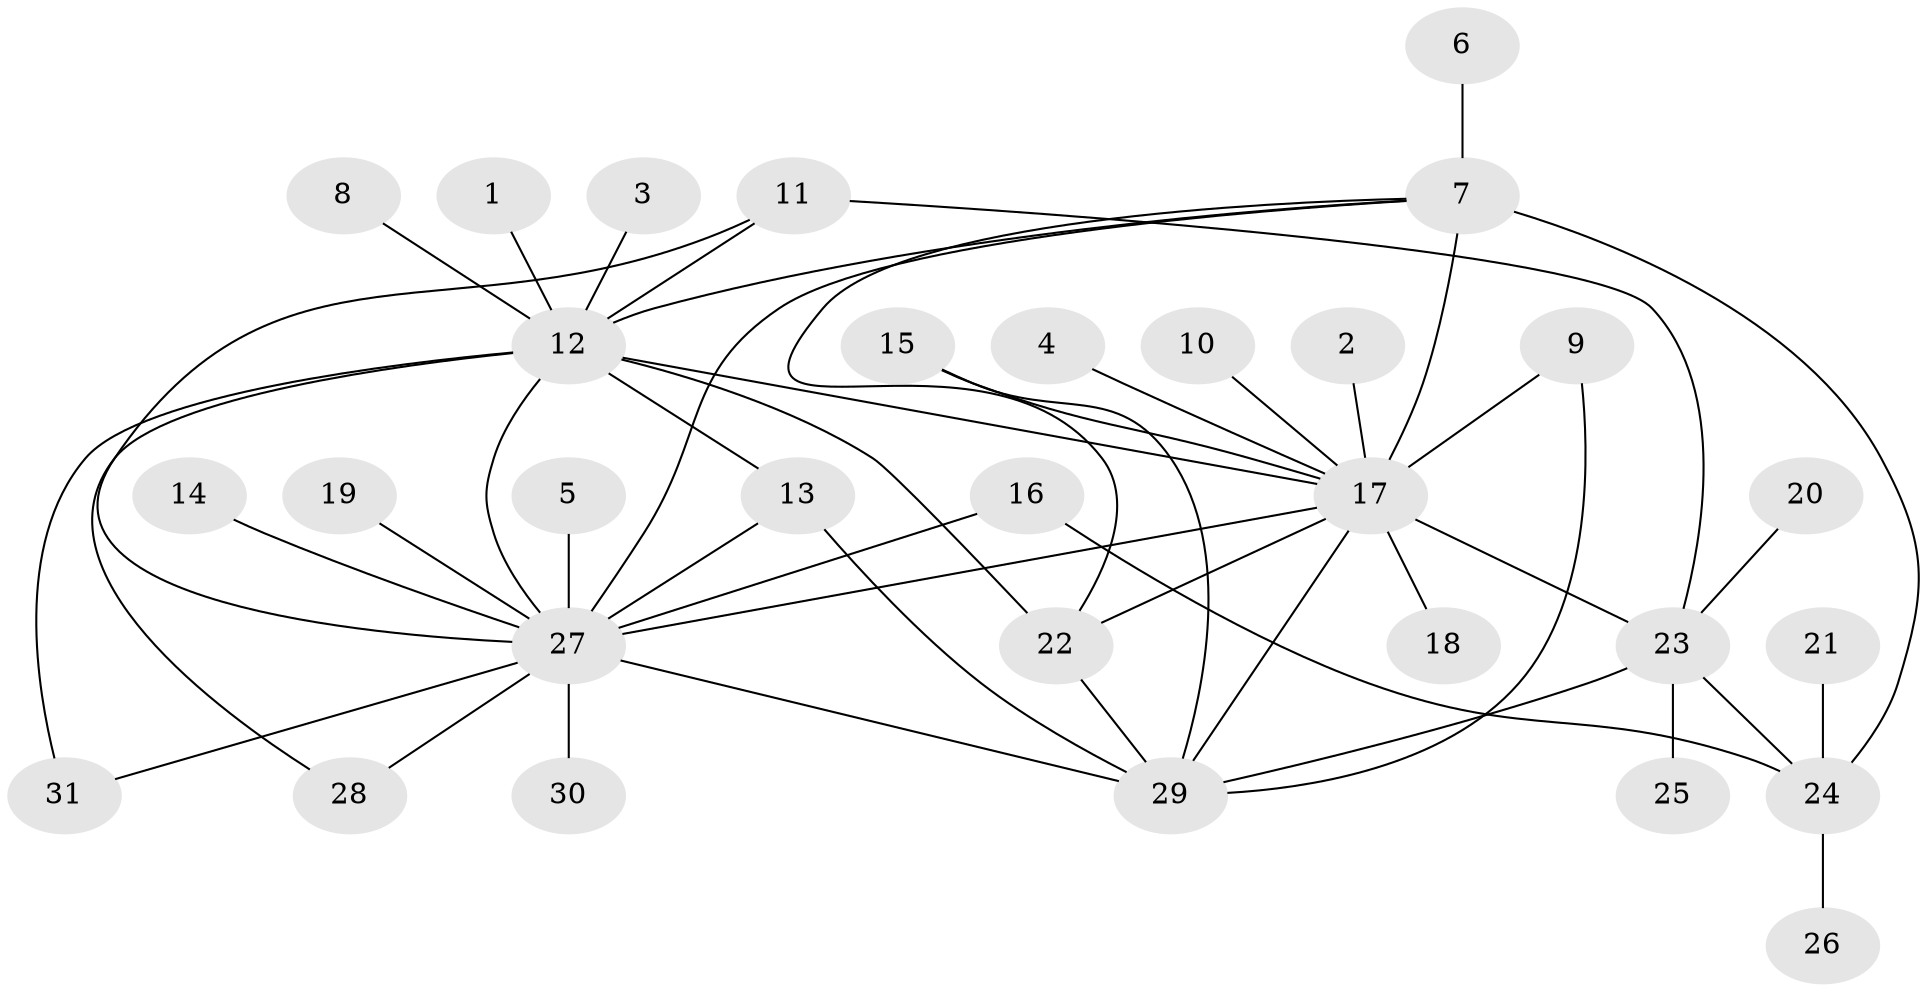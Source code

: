 // original degree distribution, {19: 0.03278688524590164, 13: 0.01639344262295082, 6: 0.04918032786885246, 1: 0.39344262295081966, 3: 0.2459016393442623, 4: 0.08196721311475409, 7: 0.01639344262295082, 2: 0.14754098360655737, 5: 0.01639344262295082}
// Generated by graph-tools (version 1.1) at 2025/49/03/09/25 03:49:52]
// undirected, 31 vertices, 48 edges
graph export_dot {
graph [start="1"]
  node [color=gray90,style=filled];
  1;
  2;
  3;
  4;
  5;
  6;
  7;
  8;
  9;
  10;
  11;
  12;
  13;
  14;
  15;
  16;
  17;
  18;
  19;
  20;
  21;
  22;
  23;
  24;
  25;
  26;
  27;
  28;
  29;
  30;
  31;
  1 -- 12 [weight=1.0];
  2 -- 17 [weight=1.0];
  3 -- 12 [weight=1.0];
  4 -- 17 [weight=1.0];
  5 -- 27 [weight=1.0];
  6 -- 7 [weight=1.0];
  7 -- 12 [weight=1.0];
  7 -- 17 [weight=3.0];
  7 -- 22 [weight=1.0];
  7 -- 24 [weight=1.0];
  7 -- 27 [weight=1.0];
  8 -- 12 [weight=1.0];
  9 -- 17 [weight=1.0];
  9 -- 29 [weight=1.0];
  10 -- 17 [weight=1.0];
  11 -- 12 [weight=1.0];
  11 -- 23 [weight=1.0];
  11 -- 27 [weight=1.0];
  12 -- 13 [weight=1.0];
  12 -- 17 [weight=1.0];
  12 -- 22 [weight=2.0];
  12 -- 27 [weight=1.0];
  12 -- 28 [weight=1.0];
  12 -- 31 [weight=1.0];
  13 -- 27 [weight=2.0];
  13 -- 29 [weight=1.0];
  14 -- 27 [weight=1.0];
  15 -- 17 [weight=1.0];
  15 -- 29 [weight=1.0];
  16 -- 24 [weight=1.0];
  16 -- 27 [weight=1.0];
  17 -- 18 [weight=1.0];
  17 -- 22 [weight=1.0];
  17 -- 23 [weight=3.0];
  17 -- 27 [weight=1.0];
  17 -- 29 [weight=1.0];
  19 -- 27 [weight=1.0];
  20 -- 23 [weight=1.0];
  21 -- 24 [weight=1.0];
  22 -- 29 [weight=1.0];
  23 -- 24 [weight=1.0];
  23 -- 25 [weight=1.0];
  23 -- 29 [weight=1.0];
  24 -- 26 [weight=1.0];
  27 -- 28 [weight=1.0];
  27 -- 29 [weight=1.0];
  27 -- 30 [weight=1.0];
  27 -- 31 [weight=1.0];
}
